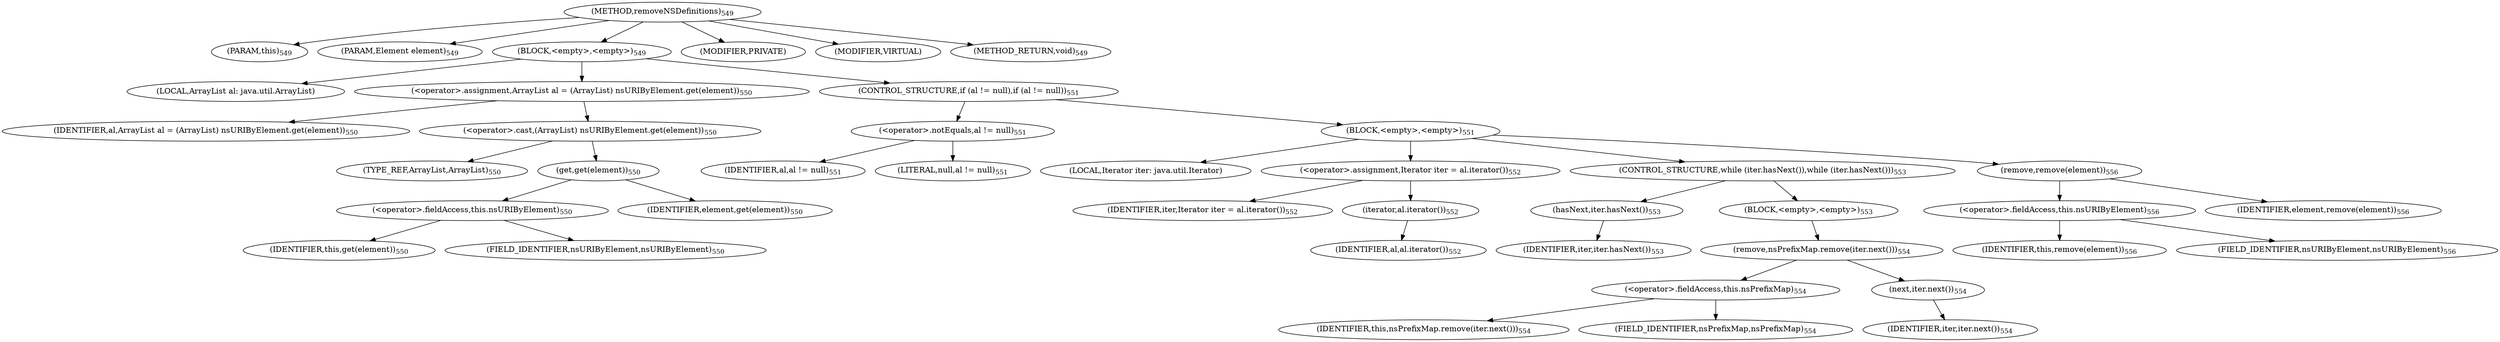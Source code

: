 digraph "removeNSDefinitions" {  
"1210" [label = <(METHOD,removeNSDefinitions)<SUB>549</SUB>> ]
"1211" [label = <(PARAM,this)<SUB>549</SUB>> ]
"1212" [label = <(PARAM,Element element)<SUB>549</SUB>> ]
"1213" [label = <(BLOCK,&lt;empty&gt;,&lt;empty&gt;)<SUB>549</SUB>> ]
"1214" [label = <(LOCAL,ArrayList al: java.util.ArrayList)> ]
"1215" [label = <(&lt;operator&gt;.assignment,ArrayList al = (ArrayList) nsURIByElement.get(element))<SUB>550</SUB>> ]
"1216" [label = <(IDENTIFIER,al,ArrayList al = (ArrayList) nsURIByElement.get(element))<SUB>550</SUB>> ]
"1217" [label = <(&lt;operator&gt;.cast,(ArrayList) nsURIByElement.get(element))<SUB>550</SUB>> ]
"1218" [label = <(TYPE_REF,ArrayList,ArrayList)<SUB>550</SUB>> ]
"1219" [label = <(get,get(element))<SUB>550</SUB>> ]
"1220" [label = <(&lt;operator&gt;.fieldAccess,this.nsURIByElement)<SUB>550</SUB>> ]
"1221" [label = <(IDENTIFIER,this,get(element))<SUB>550</SUB>> ]
"1222" [label = <(FIELD_IDENTIFIER,nsURIByElement,nsURIByElement)<SUB>550</SUB>> ]
"1223" [label = <(IDENTIFIER,element,get(element))<SUB>550</SUB>> ]
"1224" [label = <(CONTROL_STRUCTURE,if (al != null),if (al != null))<SUB>551</SUB>> ]
"1225" [label = <(&lt;operator&gt;.notEquals,al != null)<SUB>551</SUB>> ]
"1226" [label = <(IDENTIFIER,al,al != null)<SUB>551</SUB>> ]
"1227" [label = <(LITERAL,null,al != null)<SUB>551</SUB>> ]
"1228" [label = <(BLOCK,&lt;empty&gt;,&lt;empty&gt;)<SUB>551</SUB>> ]
"1229" [label = <(LOCAL,Iterator iter: java.util.Iterator)> ]
"1230" [label = <(&lt;operator&gt;.assignment,Iterator iter = al.iterator())<SUB>552</SUB>> ]
"1231" [label = <(IDENTIFIER,iter,Iterator iter = al.iterator())<SUB>552</SUB>> ]
"1232" [label = <(iterator,al.iterator())<SUB>552</SUB>> ]
"1233" [label = <(IDENTIFIER,al,al.iterator())<SUB>552</SUB>> ]
"1234" [label = <(CONTROL_STRUCTURE,while (iter.hasNext()),while (iter.hasNext()))<SUB>553</SUB>> ]
"1235" [label = <(hasNext,iter.hasNext())<SUB>553</SUB>> ]
"1236" [label = <(IDENTIFIER,iter,iter.hasNext())<SUB>553</SUB>> ]
"1237" [label = <(BLOCK,&lt;empty&gt;,&lt;empty&gt;)<SUB>553</SUB>> ]
"1238" [label = <(remove,nsPrefixMap.remove(iter.next()))<SUB>554</SUB>> ]
"1239" [label = <(&lt;operator&gt;.fieldAccess,this.nsPrefixMap)<SUB>554</SUB>> ]
"1240" [label = <(IDENTIFIER,this,nsPrefixMap.remove(iter.next()))<SUB>554</SUB>> ]
"1241" [label = <(FIELD_IDENTIFIER,nsPrefixMap,nsPrefixMap)<SUB>554</SUB>> ]
"1242" [label = <(next,iter.next())<SUB>554</SUB>> ]
"1243" [label = <(IDENTIFIER,iter,iter.next())<SUB>554</SUB>> ]
"1244" [label = <(remove,remove(element))<SUB>556</SUB>> ]
"1245" [label = <(&lt;operator&gt;.fieldAccess,this.nsURIByElement)<SUB>556</SUB>> ]
"1246" [label = <(IDENTIFIER,this,remove(element))<SUB>556</SUB>> ]
"1247" [label = <(FIELD_IDENTIFIER,nsURIByElement,nsURIByElement)<SUB>556</SUB>> ]
"1248" [label = <(IDENTIFIER,element,remove(element))<SUB>556</SUB>> ]
"1249" [label = <(MODIFIER,PRIVATE)> ]
"1250" [label = <(MODIFIER,VIRTUAL)> ]
"1251" [label = <(METHOD_RETURN,void)<SUB>549</SUB>> ]
  "1210" -> "1211" 
  "1210" -> "1212" 
  "1210" -> "1213" 
  "1210" -> "1249" 
  "1210" -> "1250" 
  "1210" -> "1251" 
  "1213" -> "1214" 
  "1213" -> "1215" 
  "1213" -> "1224" 
  "1215" -> "1216" 
  "1215" -> "1217" 
  "1217" -> "1218" 
  "1217" -> "1219" 
  "1219" -> "1220" 
  "1219" -> "1223" 
  "1220" -> "1221" 
  "1220" -> "1222" 
  "1224" -> "1225" 
  "1224" -> "1228" 
  "1225" -> "1226" 
  "1225" -> "1227" 
  "1228" -> "1229" 
  "1228" -> "1230" 
  "1228" -> "1234" 
  "1228" -> "1244" 
  "1230" -> "1231" 
  "1230" -> "1232" 
  "1232" -> "1233" 
  "1234" -> "1235" 
  "1234" -> "1237" 
  "1235" -> "1236" 
  "1237" -> "1238" 
  "1238" -> "1239" 
  "1238" -> "1242" 
  "1239" -> "1240" 
  "1239" -> "1241" 
  "1242" -> "1243" 
  "1244" -> "1245" 
  "1244" -> "1248" 
  "1245" -> "1246" 
  "1245" -> "1247" 
}
